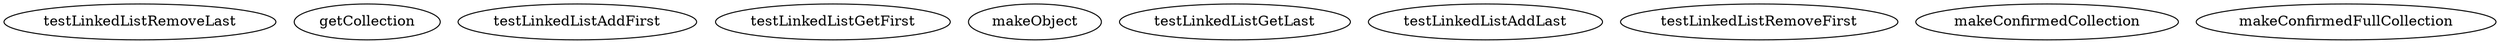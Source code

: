 digraph G {
testLinkedListRemoveLast;
getCollection;
testLinkedListAddFirst;
testLinkedListGetFirst;
makeObject;
testLinkedListGetLast;
testLinkedListAddLast;
testLinkedListRemoveFirst;
makeConfirmedCollection;
makeConfirmedFullCollection;
}